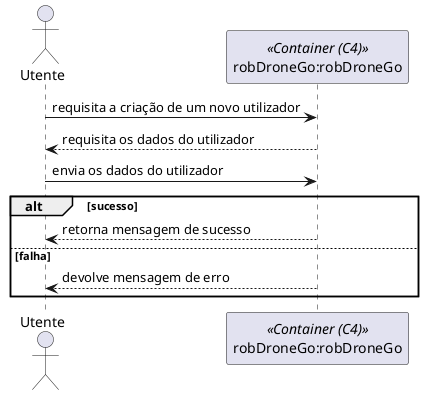 @startuml

actor "Utente" as Actor
participant "robDroneGo:robDroneGo" as Container <<Container (C4)>>

Actor -> Container: requisita a criação de um novo utilizador
Container --> Actor: requisita os dados do utilizador
Actor -> Container: envia os dados do utilizador

alt sucesso
    Container --> Actor: retorna mensagem de sucesso
else falha
    Container --> Actor: devolve mensagem de erro
end


@enduml
